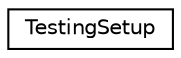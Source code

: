digraph "Graphical Class Hierarchy"
{
 // LATEX_PDF_SIZE
  edge [fontname="Helvetica",fontsize="10",labelfontname="Helvetica",labelfontsize="10"];
  node [fontname="Helvetica",fontsize="10",shape=record];
  rankdir="LR";
  Node0 [label="TestingSetup",height=0.2,width=0.4,color="black", fillcolor="white", style="filled",URL="$struct_testing_setup.html",tooltip=" "];
}
